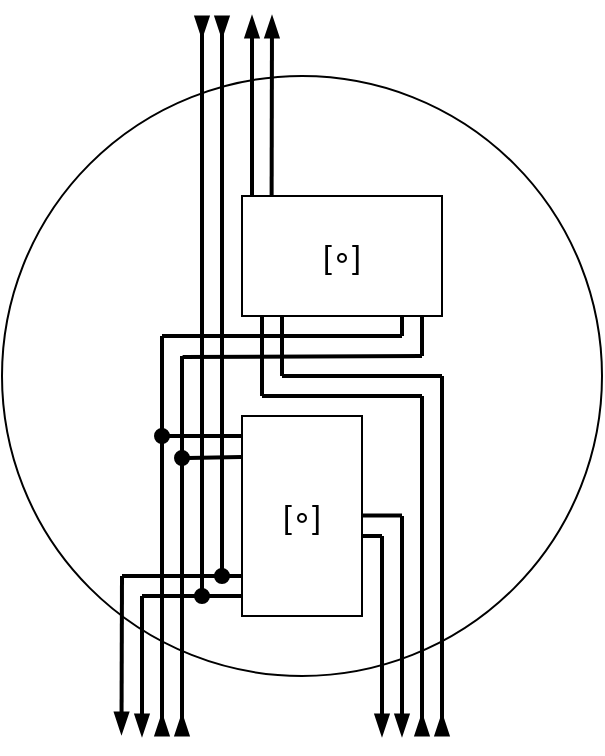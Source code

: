 <mxfile version="20.4.0" type="device"><diagram id="34Rx3MFvX5LhjuNaywLV" name="Страница 1"><mxGraphModel dx="2593" dy="1365" grid="1" gridSize="10" guides="1" tooltips="1" connect="1" arrows="1" fold="1" page="1" pageScale="1" pageWidth="827" pageHeight="1169" math="0" shadow="0"><root><mxCell id="0"/><mxCell id="1" parent="0"/><mxCell id="3ss0TdU40-nkttROKkC3-20" value="" style="ellipse;whiteSpace=wrap;html=1;aspect=fixed;fillColor=none;" parent="1" vertex="1"><mxGeometry x="310" y="230" width="300" height="300" as="geometry"/></mxCell><mxCell id="3ss0TdU40-nkttROKkC3-10" value="" style="endArrow=none;html=1;rounded=0;strokeWidth=2;endFill=0;" parent="1" edge="1"><mxGeometry width="50" height="50" relative="1" as="geometry"><mxPoint x="390" y="560" as="sourcePoint"/><mxPoint x="390" y="360" as="targetPoint"/></mxGeometry></mxCell><mxCell id="3ss0TdU40-nkttROKkC3-11" value="" style="endArrow=none;html=1;rounded=0;strokeWidth=2;endFill=0;" parent="1" edge="1"><mxGeometry width="50" height="50" relative="1" as="geometry"><mxPoint x="400" y="560" as="sourcePoint"/><mxPoint x="400" y="370" as="targetPoint"/></mxGeometry></mxCell><mxCell id="3ss0TdU40-nkttROKkC3-25" value="" style="endArrow=none;html=1;rounded=0;strokeWidth=2;endFill=0;startArrow=blockThin;startFill=1;" parent="1" edge="1"><mxGeometry width="50" height="50" relative="1" as="geometry"><mxPoint x="510" y="560" as="sourcePoint"/><mxPoint x="510" y="450" as="targetPoint"/></mxGeometry></mxCell><mxCell id="3ss0TdU40-nkttROKkC3-26" value="" style="endArrow=none;html=1;rounded=0;strokeWidth=2;endFill=0;startArrow=blockThin;startFill=1;" parent="1" edge="1"><mxGeometry width="50" height="50" relative="1" as="geometry"><mxPoint x="500" y="560" as="sourcePoint"/><mxPoint x="500" y="460" as="targetPoint"/></mxGeometry></mxCell><mxCell id="3ss0TdU40-nkttROKkC3-36" value="&lt;div&gt;[∘]&lt;/div&gt;" style="rounded=0;whiteSpace=wrap;html=1;fontSize=16;fillColor=default;" parent="1" vertex="1"><mxGeometry x="430" y="290" width="100" height="60" as="geometry"/></mxCell><mxCell id="3ss0TdU40-nkttROKkC3-39" value="" style="endArrow=none;html=1;rounded=0;strokeWidth=2;endFill=0;" parent="1" edge="1"><mxGeometry width="50" height="50" relative="1" as="geometry"><mxPoint x="520" y="560" as="sourcePoint"/><mxPoint x="520" y="390" as="targetPoint"/></mxGeometry></mxCell><mxCell id="3ss0TdU40-nkttROKkC3-40" value="" style="endArrow=none;html=1;rounded=0;strokeWidth=2;endFill=0;" parent="1" edge="1"><mxGeometry width="50" height="50" relative="1" as="geometry"><mxPoint x="530" y="560" as="sourcePoint"/><mxPoint x="530" y="380" as="targetPoint"/></mxGeometry></mxCell><mxCell id="3ss0TdU40-nkttROKkC3-47" value="" style="endArrow=blockThin;html=1;rounded=0;strokeWidth=2;endFill=1;" parent="1" edge="1"><mxGeometry width="50" height="50" relative="1" as="geometry"><mxPoint x="520" y="559" as="sourcePoint"/><mxPoint x="520" y="549" as="targetPoint"/></mxGeometry></mxCell><mxCell id="3ss0TdU40-nkttROKkC3-48" value="" style="endArrow=blockThin;html=1;rounded=0;strokeWidth=2;endFill=1;" parent="1" edge="1"><mxGeometry width="50" height="50" relative="1" as="geometry"><mxPoint x="400" y="559" as="sourcePoint"/><mxPoint x="400" y="549" as="targetPoint"/></mxGeometry></mxCell><mxCell id="3ss0TdU40-nkttROKkC3-49" value="" style="endArrow=blockThin;html=1;rounded=0;strokeWidth=2;endFill=1;" parent="1" edge="1"><mxGeometry width="50" height="50" relative="1" as="geometry"><mxPoint x="390" y="559" as="sourcePoint"/><mxPoint x="390" y="549" as="targetPoint"/></mxGeometry></mxCell><mxCell id="3ss0TdU40-nkttROKkC3-51" value="" style="endArrow=blockThin;html=1;rounded=0;strokeWidth=2;endFill=1;" parent="1" edge="1"><mxGeometry width="50" height="50" relative="1" as="geometry"><mxPoint x="530" y="559" as="sourcePoint"/><mxPoint x="530" y="549" as="targetPoint"/></mxGeometry></mxCell><mxCell id="3ss0TdU40-nkttROKkC3-56" value="" style="endArrow=none;html=1;rounded=0;strokeWidth=2;endFill=0;startArrow=blockThin;startFill=1;" parent="1" edge="1"><mxGeometry width="50" height="50" relative="1" as="geometry"><mxPoint x="380" y="560" as="sourcePoint"/><mxPoint x="380" y="490" as="targetPoint"/></mxGeometry></mxCell><mxCell id="3ss0TdU40-nkttROKkC3-57" value="" style="endArrow=none;html=1;rounded=0;strokeWidth=2;endFill=0;startArrow=blockThin;startFill=1;" parent="1" edge="1"><mxGeometry width="50" height="50" relative="1" as="geometry"><mxPoint x="369.75" y="559" as="sourcePoint"/><mxPoint x="370" y="480" as="targetPoint"/></mxGeometry></mxCell><mxCell id="QLnowdDMpW4N5Rm4Jh4Y-4" value="" style="endArrow=blockThin;html=1;rounded=0;strokeWidth=2;endFill=1;" edge="1" parent="1"><mxGeometry width="50" height="50" relative="1" as="geometry"><mxPoint x="444.81" y="290" as="sourcePoint"/><mxPoint x="445" y="200" as="targetPoint"/></mxGeometry></mxCell><mxCell id="QLnowdDMpW4N5Rm4Jh4Y-5" value="" style="endArrow=blockThin;html=1;rounded=0;strokeWidth=2;endFill=1;" edge="1" parent="1"><mxGeometry width="50" height="50" relative="1" as="geometry"><mxPoint x="435" y="290" as="sourcePoint"/><mxPoint x="435" y="200" as="targetPoint"/></mxGeometry></mxCell><mxCell id="QLnowdDMpW4N5Rm4Jh4Y-8" value="&lt;div&gt;[∘]&lt;/div&gt;" style="rounded=0;whiteSpace=wrap;html=1;fontSize=16;fillColor=none;direction=south;" vertex="1" parent="1"><mxGeometry x="430" y="400" width="60" height="100" as="geometry"/></mxCell><mxCell id="QLnowdDMpW4N5Rm4Jh4Y-9" value="" style="endArrow=none;html=1;rounded=0;strokeWidth=2;endFill=0;startArrow=oval;startFill=1;" edge="1" parent="1"><mxGeometry width="50" height="50" relative="1" as="geometry"><mxPoint x="410" y="490" as="sourcePoint"/><mxPoint x="410" y="200" as="targetPoint"/></mxGeometry></mxCell><mxCell id="QLnowdDMpW4N5Rm4Jh4Y-10" value="" style="endArrow=none;html=1;rounded=0;strokeWidth=2;endFill=0;startArrow=oval;startFill=1;" edge="1" parent="1"><mxGeometry width="50" height="50" relative="1" as="geometry"><mxPoint x="420" y="480" as="sourcePoint"/><mxPoint x="420" y="200" as="targetPoint"/></mxGeometry></mxCell><mxCell id="QLnowdDMpW4N5Rm4Jh4Y-11" value="" style="endArrow=blockThin;html=1;rounded=0;strokeWidth=2;endFill=1;" edge="1" parent="1"><mxGeometry width="50" height="50" relative="1" as="geometry"><mxPoint x="420" y="201" as="sourcePoint"/><mxPoint x="420" y="211" as="targetPoint"/></mxGeometry></mxCell><mxCell id="QLnowdDMpW4N5Rm4Jh4Y-12" value="" style="endArrow=blockThin;html=1;rounded=0;strokeWidth=2;endFill=1;" edge="1" parent="1"><mxGeometry width="50" height="50" relative="1" as="geometry"><mxPoint x="410" y="201" as="sourcePoint"/><mxPoint x="410" y="211" as="targetPoint"/></mxGeometry></mxCell><mxCell id="QLnowdDMpW4N5Rm4Jh4Y-24" value="" style="endArrow=none;html=1;rounded=0;strokeWidth=2;fontSize=16;entryX=0.795;entryY=1.005;entryDx=0;entryDy=0;entryPerimeter=0;startArrow=oval;startFill=1;" edge="1" parent="1"><mxGeometry width="50" height="50" relative="1" as="geometry"><mxPoint x="400" y="421" as="sourcePoint"/><mxPoint x="429.7" y="420.5" as="targetPoint"/></mxGeometry></mxCell><mxCell id="QLnowdDMpW4N5Rm4Jh4Y-25" value="" style="endArrow=none;html=1;rounded=0;strokeWidth=2;fontSize=16;startArrow=oval;startFill=1;" edge="1" parent="1"><mxGeometry width="50" height="50" relative="1" as="geometry"><mxPoint x="390" y="410" as="sourcePoint"/><mxPoint x="430" y="410" as="targetPoint"/></mxGeometry></mxCell><mxCell id="QLnowdDMpW4N5Rm4Jh4Y-26" value="" style="endArrow=none;html=1;rounded=0;strokeWidth=2;fontSize=16;" edge="1" parent="1"><mxGeometry width="50" height="50" relative="1" as="geometry"><mxPoint x="370" y="480" as="sourcePoint"/><mxPoint x="430" y="480" as="targetPoint"/></mxGeometry></mxCell><mxCell id="QLnowdDMpW4N5Rm4Jh4Y-27" value="" style="endArrow=none;html=1;rounded=0;strokeWidth=2;fontSize=16;entryX=0.9;entryY=1;entryDx=0;entryDy=0;entryPerimeter=0;" edge="1" parent="1" target="QLnowdDMpW4N5Rm4Jh4Y-8"><mxGeometry width="50" height="50" relative="1" as="geometry"><mxPoint x="380" y="490" as="sourcePoint"/><mxPoint x="420" y="490" as="targetPoint"/></mxGeometry></mxCell><mxCell id="QLnowdDMpW4N5Rm4Jh4Y-28" value="" style="endArrow=none;html=1;rounded=0;strokeWidth=2;fontSize=16;" edge="1" parent="1"><mxGeometry width="50" height="50" relative="1" as="geometry"><mxPoint x="490" y="460" as="sourcePoint"/><mxPoint x="500" y="460" as="targetPoint"/></mxGeometry></mxCell><mxCell id="QLnowdDMpW4N5Rm4Jh4Y-29" value="" style="endArrow=none;html=1;rounded=0;strokeWidth=2;fontSize=16;entryX=0.9;entryY=1;entryDx=0;entryDy=0;entryPerimeter=0;" edge="1" parent="1"><mxGeometry width="50" height="50" relative="1" as="geometry"><mxPoint x="490" y="449.81" as="sourcePoint"/><mxPoint x="510" y="449.81" as="targetPoint"/></mxGeometry></mxCell><mxCell id="QLnowdDMpW4N5Rm4Jh4Y-30" value="" style="endArrow=none;html=1;rounded=0;strokeWidth=2;fontSize=16;" edge="1" parent="1"><mxGeometry width="50" height="50" relative="1" as="geometry"><mxPoint x="390" y="360" as="sourcePoint"/><mxPoint x="510" y="360" as="targetPoint"/></mxGeometry></mxCell><mxCell id="QLnowdDMpW4N5Rm4Jh4Y-31" value="" style="endArrow=none;html=1;rounded=0;strokeWidth=2;fontSize=16;" edge="1" parent="1"><mxGeometry width="50" height="50" relative="1" as="geometry"><mxPoint x="400.3" y="370.5" as="sourcePoint"/><mxPoint x="520" y="370" as="targetPoint"/></mxGeometry></mxCell><mxCell id="QLnowdDMpW4N5Rm4Jh4Y-33" value="" style="endArrow=none;html=1;rounded=0;strokeWidth=2;endFill=0;" edge="1" parent="1"><mxGeometry width="50" height="50" relative="1" as="geometry"><mxPoint x="510" y="360" as="sourcePoint"/><mxPoint x="510" y="350" as="targetPoint"/></mxGeometry></mxCell><mxCell id="QLnowdDMpW4N5Rm4Jh4Y-34" value="" style="endArrow=none;html=1;rounded=0;strokeWidth=2;endFill=0;" edge="1" parent="1"><mxGeometry width="50" height="50" relative="1" as="geometry"><mxPoint x="520" y="370" as="sourcePoint"/><mxPoint x="520" y="350" as="targetPoint"/></mxGeometry></mxCell><mxCell id="QLnowdDMpW4N5Rm4Jh4Y-35" value="" style="endArrow=none;html=1;rounded=0;strokeWidth=2;fontSize=16;" edge="1" parent="1"><mxGeometry width="50" height="50" relative="1" as="geometry"><mxPoint x="440" y="390" as="sourcePoint"/><mxPoint x="520" y="390" as="targetPoint"/></mxGeometry></mxCell><mxCell id="QLnowdDMpW4N5Rm4Jh4Y-36" value="" style="endArrow=none;html=1;rounded=0;strokeWidth=2;fontSize=16;" edge="1" parent="1"><mxGeometry width="50" height="50" relative="1" as="geometry"><mxPoint x="450" y="380" as="sourcePoint"/><mxPoint x="530" y="380" as="targetPoint"/></mxGeometry></mxCell><mxCell id="QLnowdDMpW4N5Rm4Jh4Y-37" value="" style="endArrow=none;html=1;rounded=0;strokeWidth=2;endFill=0;" edge="1" parent="1"><mxGeometry width="50" height="50" relative="1" as="geometry"><mxPoint x="450" y="380" as="sourcePoint"/><mxPoint x="450" y="350" as="targetPoint"/></mxGeometry></mxCell><mxCell id="QLnowdDMpW4N5Rm4Jh4Y-38" value="" style="endArrow=none;html=1;rounded=0;strokeWidth=2;endFill=0;" edge="1" parent="1"><mxGeometry width="50" height="50" relative="1" as="geometry"><mxPoint x="440" y="390" as="sourcePoint"/><mxPoint x="440" y="350" as="targetPoint"/></mxGeometry></mxCell></root></mxGraphModel></diagram></mxfile>